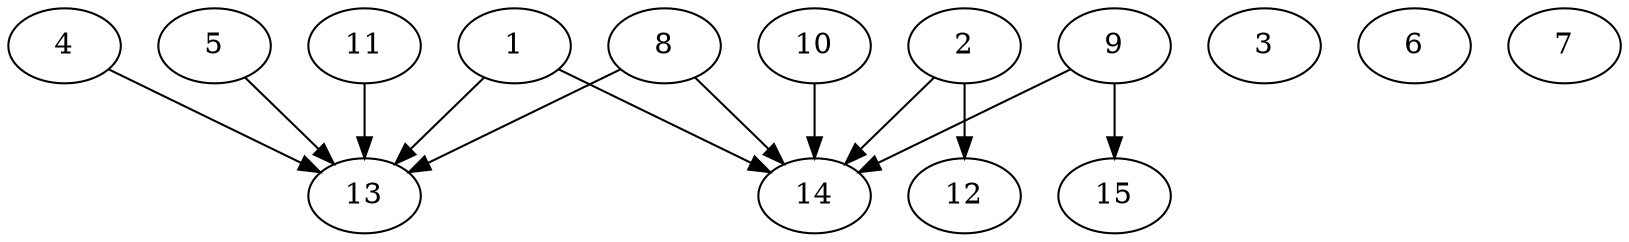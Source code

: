 // DAG automatically generated by daggen at Thu Oct  3 13:59:26 2019
// ./daggen --dot -n 15 --ccr 0.3 --fat 0.9 --regular 0.9 --density 0.5 --mindata 5242880 --maxdata 52428800 
digraph G {
  1 [size="102253227", alpha="0.04", expect_size="30675968"] 
  1 -> 13 [size ="30675968"]
  1 -> 14 [size ="30675968"]
  2 [size="114786987", alpha="0.04", expect_size="34436096"] 
  2 -> 12 [size ="34436096"]
  2 -> 14 [size ="34436096"]
  3 [size="18944000", alpha="0.12", expect_size="5683200"] 
  4 [size="67822933", alpha="0.12", expect_size="20346880"] 
  4 -> 13 [size ="20346880"]
  5 [size="20534613", alpha="0.02", expect_size="6160384"] 
  5 -> 13 [size ="6160384"]
  6 [size="32648533", alpha="0.03", expect_size="9794560"] 
  7 [size="34286933", alpha="0.11", expect_size="10286080"] 
  8 [size="48346453", alpha="0.06", expect_size="14503936"] 
  8 -> 13 [size ="14503936"]
  8 -> 14 [size ="14503936"]
  9 [size="135260160", alpha="0.12", expect_size="40578048"] 
  9 -> 14 [size ="40578048"]
  9 -> 15 [size ="40578048"]
  10 [size="143926613", alpha="0.02", expect_size="43177984"] 
  10 -> 14 [size ="43177984"]
  11 [size="67406507", alpha="0.07", expect_size="20221952"] 
  11 -> 13 [size ="20221952"]
  12 [size="97918293", alpha="0.12", expect_size="29375488"] 
  13 [size="133014187", alpha="0.00", expect_size="39904256"] 
  14 [size="67485013", alpha="0.08", expect_size="20245504"] 
  15 [size="161297067", alpha="0.04", expect_size="48389120"] 
}
